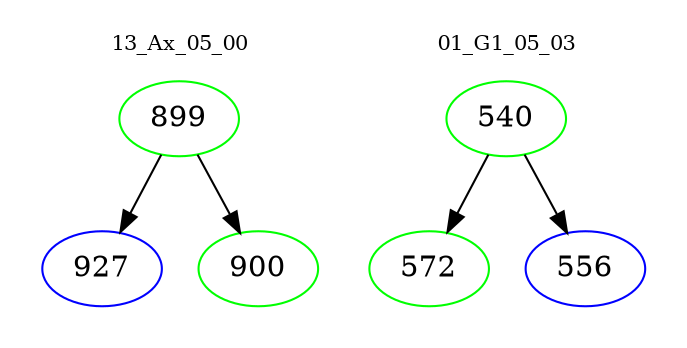 digraph{
subgraph cluster_0 {
color = white
label = "13_Ax_05_00";
fontsize=10;
T0_899 [label="899", color="green"]
T0_899 -> T0_927 [color="black"]
T0_927 [label="927", color="blue"]
T0_899 -> T0_900 [color="black"]
T0_900 [label="900", color="green"]
}
subgraph cluster_1 {
color = white
label = "01_G1_05_03";
fontsize=10;
T1_540 [label="540", color="green"]
T1_540 -> T1_572 [color="black"]
T1_572 [label="572", color="green"]
T1_540 -> T1_556 [color="black"]
T1_556 [label="556", color="blue"]
}
}
